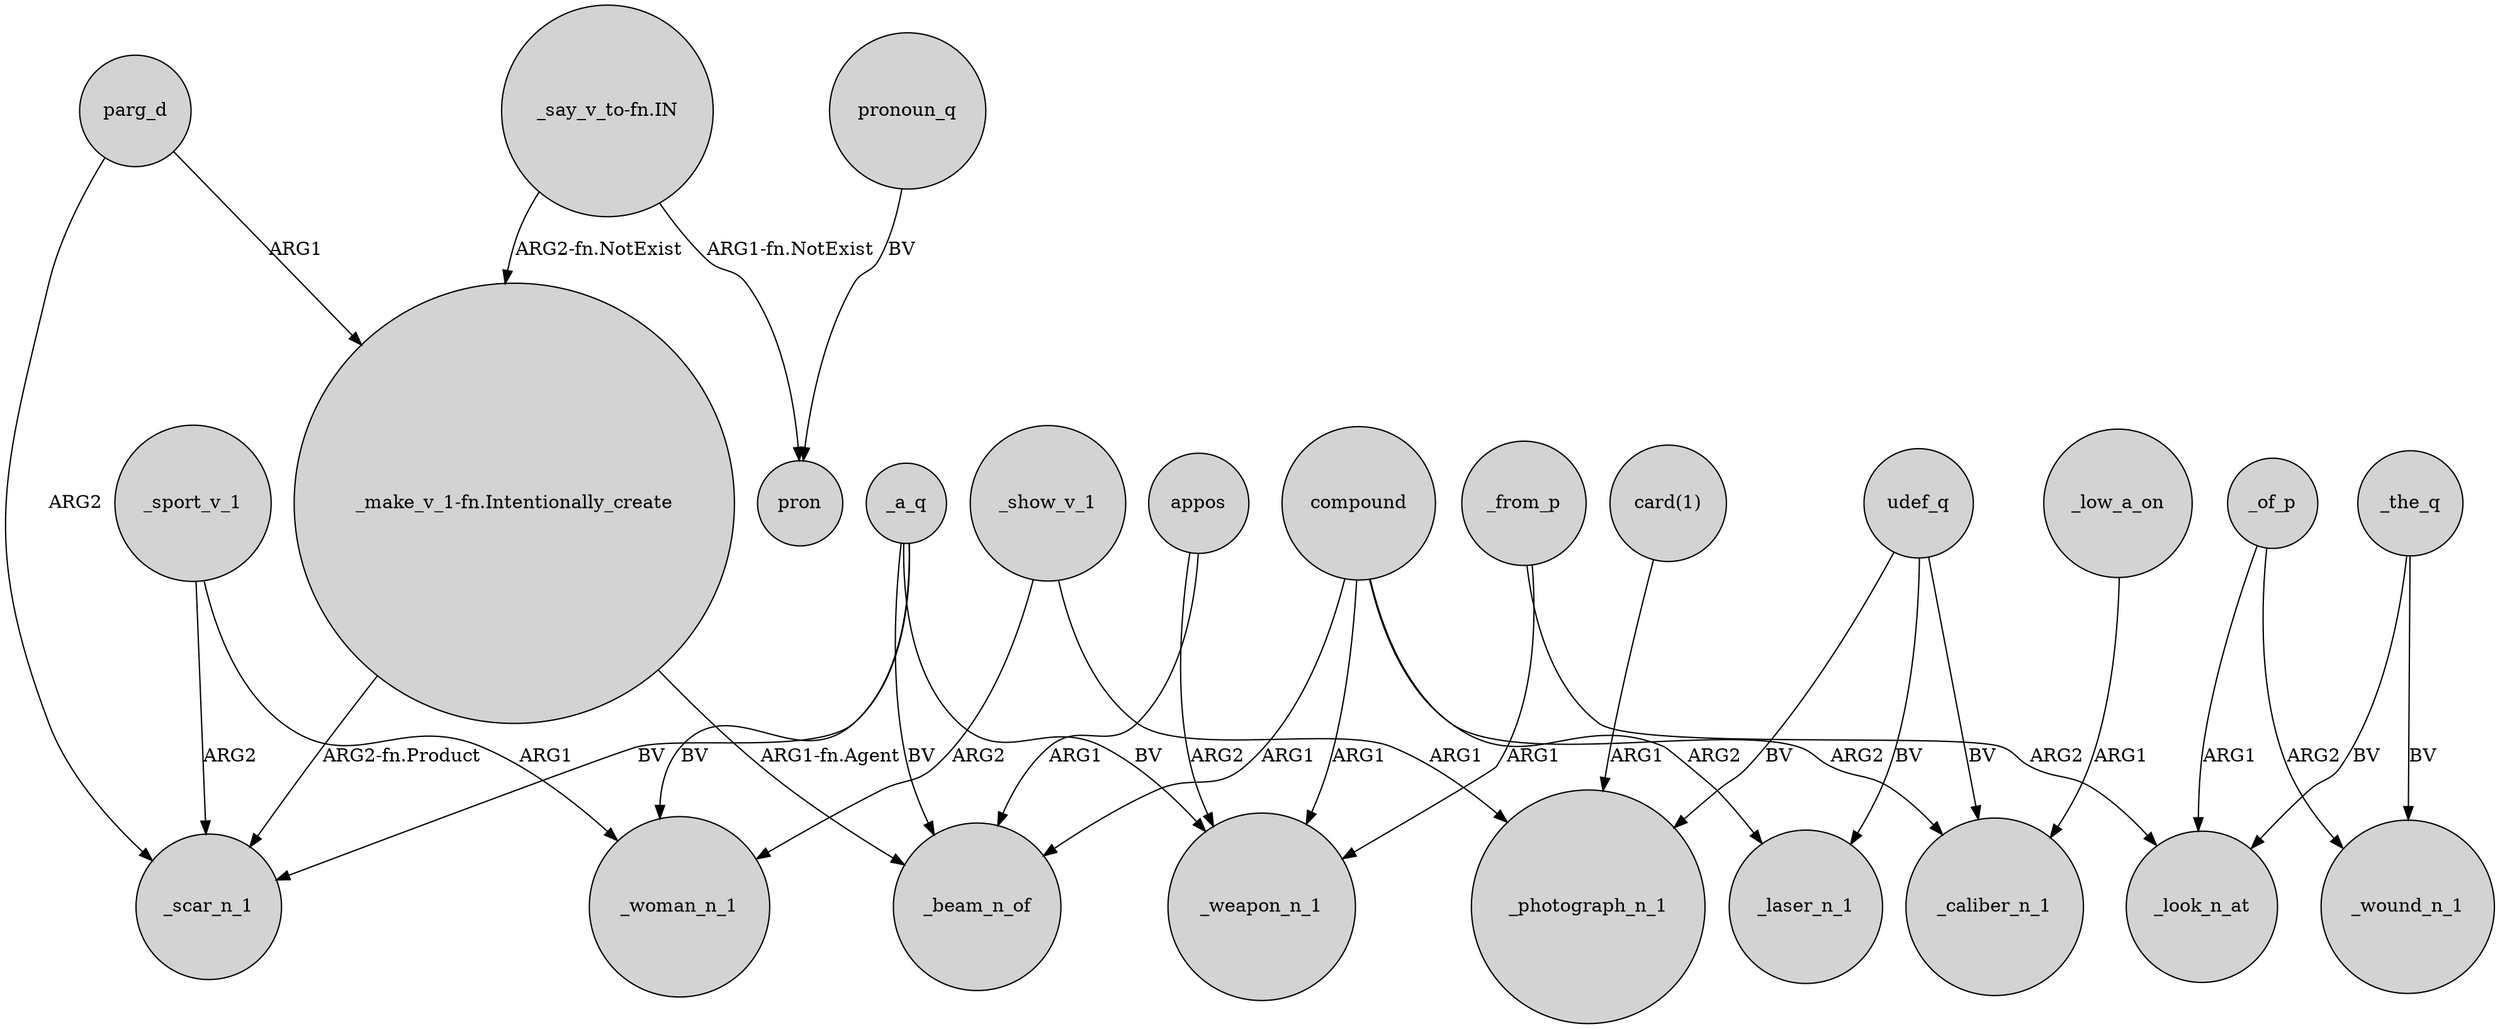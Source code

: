 digraph {
	node [shape=circle style=filled]
	appos -> _weapon_n_1 [label=ARG2]
	appos -> _beam_n_of [label=ARG1]
	compound -> _beam_n_of [label=ARG1]
	"_say_v_to-fn.IN" -> "_make_v_1-fn.Intentionally_create" [label="ARG2-fn.NotExist"]
	_from_p -> _weapon_n_1 [label=ARG1]
	_a_q -> _scar_n_1 [label=BV]
	_from_p -> _look_n_at [label=ARG2]
	"_make_v_1-fn.Intentionally_create" -> _scar_n_1 [label="ARG2-fn.Product"]
	"_say_v_to-fn.IN" -> pron [label="ARG1-fn.NotExist"]
	_of_p -> _look_n_at [label=ARG1]
	_the_q -> _wound_n_1 [label=BV]
	parg_d -> "_make_v_1-fn.Intentionally_create" [label=ARG1]
	_low_a_on -> _caliber_n_1 [label=ARG1]
	"card(1)" -> _photograph_n_1 [label=ARG1]
	compound -> _caliber_n_1 [label=ARG2]
	_a_q -> _beam_n_of [label=BV]
	udef_q -> _caliber_n_1 [label=BV]
	_sport_v_1 -> _woman_n_1 [label=ARG1]
	pronoun_q -> pron [label=BV]
	compound -> _weapon_n_1 [label=ARG1]
	_of_p -> _wound_n_1 [label=ARG2]
	_show_v_1 -> _photograph_n_1 [label=ARG1]
	udef_q -> _photograph_n_1 [label=BV]
	udef_q -> _laser_n_1 [label=BV]
	parg_d -> _scar_n_1 [label=ARG2]
	_a_q -> _woman_n_1 [label=BV]
	_show_v_1 -> _woman_n_1 [label=ARG2]
	compound -> _laser_n_1 [label=ARG2]
	"_make_v_1-fn.Intentionally_create" -> _beam_n_of [label="ARG1-fn.Agent"]
	_the_q -> _look_n_at [label=BV]
	_sport_v_1 -> _scar_n_1 [label=ARG2]
	_a_q -> _weapon_n_1 [label=BV]
}
